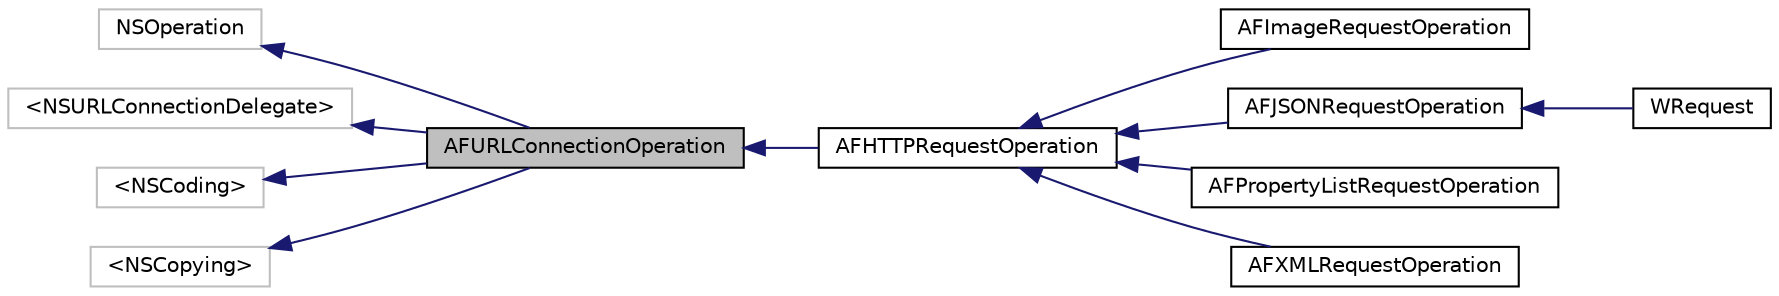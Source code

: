 digraph "AFURLConnectionOperation"
{
  edge [fontname="Helvetica",fontsize="10",labelfontname="Helvetica",labelfontsize="10"];
  node [fontname="Helvetica",fontsize="10",shape=record];
  rankdir="LR";
  Node1 [label="AFURLConnectionOperation",height=0.2,width=0.4,color="black", fillcolor="grey75", style="filled" fontcolor="black"];
  Node2 -> Node1 [dir="back",color="midnightblue",fontsize="10",style="solid",fontname="Helvetica"];
  Node2 [label="NSOperation",height=0.2,width=0.4,color="grey75", fillcolor="white", style="filled"];
  Node3 -> Node1 [dir="back",color="midnightblue",fontsize="10",style="solid",fontname="Helvetica"];
  Node3 [label="\<NSURLConnectionDelegate\>",height=0.2,width=0.4,color="grey75", fillcolor="white", style="filled"];
  Node4 -> Node1 [dir="back",color="midnightblue",fontsize="10",style="solid",fontname="Helvetica"];
  Node4 [label="\<NSCoding\>",height=0.2,width=0.4,color="grey75", fillcolor="white", style="filled"];
  Node5 -> Node1 [dir="back",color="midnightblue",fontsize="10",style="solid",fontname="Helvetica"];
  Node5 [label="\<NSCopying\>",height=0.2,width=0.4,color="grey75", fillcolor="white", style="filled"];
  Node1 -> Node6 [dir="back",color="midnightblue",fontsize="10",style="solid",fontname="Helvetica"];
  Node6 [label="AFHTTPRequestOperation",height=0.2,width=0.4,color="black", fillcolor="white", style="filled",URL="$interface_a_f_h_t_t_p_request_operation.html"];
  Node6 -> Node7 [dir="back",color="midnightblue",fontsize="10",style="solid",fontname="Helvetica"];
  Node7 [label="AFImageRequestOperation",height=0.2,width=0.4,color="black", fillcolor="white", style="filled",URL="$interface_a_f_image_request_operation.html"];
  Node6 -> Node8 [dir="back",color="midnightblue",fontsize="10",style="solid",fontname="Helvetica"];
  Node8 [label="AFJSONRequestOperation",height=0.2,width=0.4,color="black", fillcolor="white", style="filled",URL="$interface_a_f_j_s_o_n_request_operation.html"];
  Node8 -> Node9 [dir="back",color="midnightblue",fontsize="10",style="solid",fontname="Helvetica"];
  Node9 [label="WRequest",height=0.2,width=0.4,color="black", fillcolor="white", style="filled",URL="$interface_w_request.html"];
  Node6 -> Node10 [dir="back",color="midnightblue",fontsize="10",style="solid",fontname="Helvetica"];
  Node10 [label="AFPropertyListRequestOperation",height=0.2,width=0.4,color="black", fillcolor="white", style="filled",URL="$interface_a_f_property_list_request_operation.html"];
  Node6 -> Node11 [dir="back",color="midnightblue",fontsize="10",style="solid",fontname="Helvetica"];
  Node11 [label="AFXMLRequestOperation",height=0.2,width=0.4,color="black", fillcolor="white", style="filled",URL="$interface_a_f_x_m_l_request_operation.html"];
}
